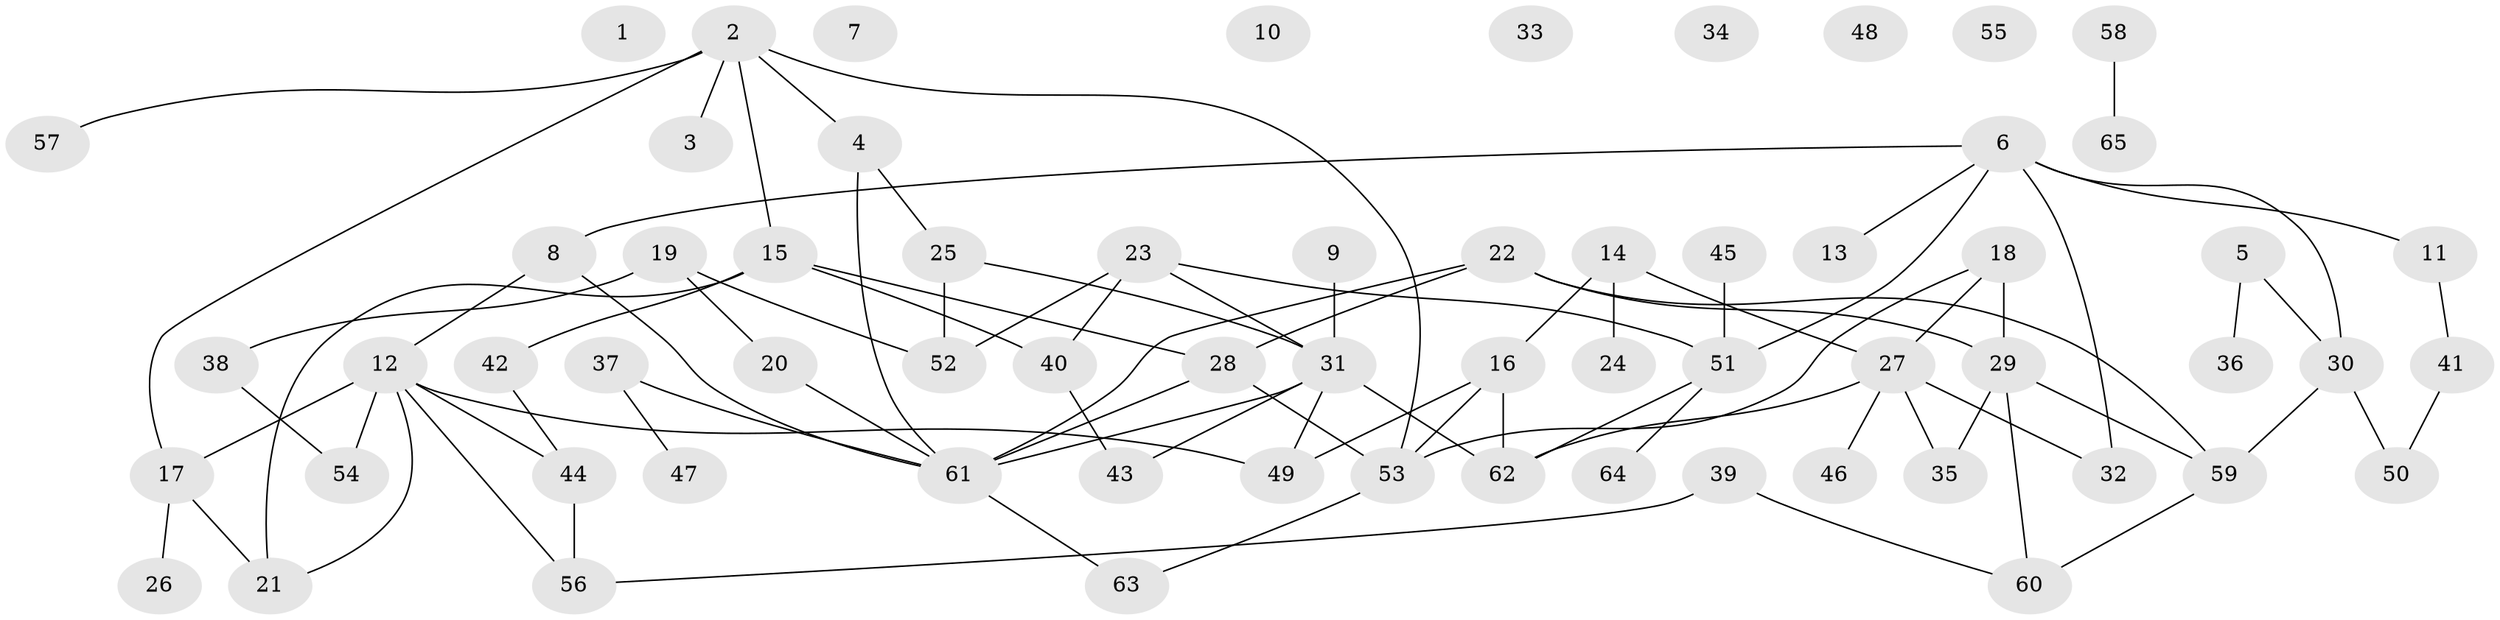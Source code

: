 // coarse degree distribution, {0: 0.18181818181818182, 8: 0.06818181818181818, 1: 0.22727272727272727, 4: 0.09090909090909091, 2: 0.1590909090909091, 3: 0.1590909090909091, 7: 0.022727272727272728, 6: 0.045454545454545456, 9: 0.022727272727272728, 5: 0.022727272727272728}
// Generated by graph-tools (version 1.1) at 2025/41/03/06/25 10:41:25]
// undirected, 65 vertices, 86 edges
graph export_dot {
graph [start="1"]
  node [color=gray90,style=filled];
  1;
  2;
  3;
  4;
  5;
  6;
  7;
  8;
  9;
  10;
  11;
  12;
  13;
  14;
  15;
  16;
  17;
  18;
  19;
  20;
  21;
  22;
  23;
  24;
  25;
  26;
  27;
  28;
  29;
  30;
  31;
  32;
  33;
  34;
  35;
  36;
  37;
  38;
  39;
  40;
  41;
  42;
  43;
  44;
  45;
  46;
  47;
  48;
  49;
  50;
  51;
  52;
  53;
  54;
  55;
  56;
  57;
  58;
  59;
  60;
  61;
  62;
  63;
  64;
  65;
  2 -- 3;
  2 -- 4;
  2 -- 15;
  2 -- 17;
  2 -- 53;
  2 -- 57;
  4 -- 25;
  4 -- 61;
  5 -- 30;
  5 -- 36;
  6 -- 8;
  6 -- 11;
  6 -- 13;
  6 -- 30;
  6 -- 32;
  6 -- 51;
  8 -- 12;
  8 -- 61;
  9 -- 31;
  11 -- 41;
  12 -- 17;
  12 -- 21;
  12 -- 44;
  12 -- 49;
  12 -- 54;
  12 -- 56;
  14 -- 16;
  14 -- 24;
  14 -- 27;
  15 -- 21;
  15 -- 28;
  15 -- 40;
  15 -- 42;
  16 -- 49;
  16 -- 53;
  16 -- 62;
  17 -- 21;
  17 -- 26;
  18 -- 27;
  18 -- 29;
  18 -- 53;
  19 -- 20;
  19 -- 38;
  19 -- 52;
  20 -- 61;
  22 -- 28;
  22 -- 29;
  22 -- 59;
  22 -- 61;
  23 -- 31;
  23 -- 40;
  23 -- 51;
  23 -- 52;
  25 -- 31;
  25 -- 52;
  27 -- 32;
  27 -- 35;
  27 -- 46;
  27 -- 62;
  28 -- 53;
  28 -- 61;
  29 -- 35;
  29 -- 59;
  29 -- 60;
  30 -- 50;
  30 -- 59;
  31 -- 43;
  31 -- 49;
  31 -- 61;
  31 -- 62;
  37 -- 47;
  37 -- 61;
  38 -- 54;
  39 -- 56;
  39 -- 60;
  40 -- 43;
  41 -- 50;
  42 -- 44;
  44 -- 56;
  45 -- 51;
  51 -- 62;
  51 -- 64;
  53 -- 63;
  58 -- 65;
  59 -- 60;
  61 -- 63;
}
